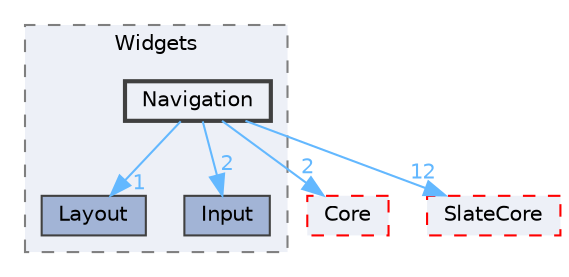 digraph "Navigation"
{
 // INTERACTIVE_SVG=YES
 // LATEX_PDF_SIZE
  bgcolor="transparent";
  edge [fontname=Helvetica,fontsize=10,labelfontname=Helvetica,labelfontsize=10];
  node [fontname=Helvetica,fontsize=10,shape=box,height=0.2,width=0.4];
  compound=true
  subgraph clusterdir_6228195a1e6fbec85444ea1bdf4c95f2 {
    graph [ bgcolor="#edf0f7", pencolor="grey50", label="Widgets", fontname=Helvetica,fontsize=10 style="filled,dashed", URL="dir_6228195a1e6fbec85444ea1bdf4c95f2.html",tooltip=""]
  dir_ac821fdfeb381a3f0ac38bd53c253f30 [label="Layout", fillcolor="#a2b4d6", color="grey25", style="filled", URL="dir_ac821fdfeb381a3f0ac38bd53c253f30.html",tooltip=""];
  dir_e5491b28d0218b60cc1cf6ea0f2ed251 [label="Input", fillcolor="#a2b4d6", color="grey25", style="filled", URL="dir_e5491b28d0218b60cc1cf6ea0f2ed251.html",tooltip=""];
  dir_6b894a13e3f2154d618c4675801f6e23 [label="Navigation", fillcolor="#edf0f7", color="grey25", style="filled,bold", URL="dir_6b894a13e3f2154d618c4675801f6e23.html",tooltip=""];
  }
  dir_0e6cddcc9caa1238c7f3774224afaa45 [label="Core", fillcolor="#edf0f7", color="red", style="filled,dashed", URL="dir_0e6cddcc9caa1238c7f3774224afaa45.html",tooltip=""];
  dir_f0f0d357c8c9eca10fb05693ae8c53b1 [label="SlateCore", fillcolor="#edf0f7", color="red", style="filled,dashed", URL="dir_f0f0d357c8c9eca10fb05693ae8c53b1.html",tooltip=""];
  dir_6b894a13e3f2154d618c4675801f6e23->dir_0e6cddcc9caa1238c7f3774224afaa45 [headlabel="2", labeldistance=1.5 headhref="dir_000684_000266.html" href="dir_000684_000266.html" color="steelblue1" fontcolor="steelblue1"];
  dir_6b894a13e3f2154d618c4675801f6e23->dir_ac821fdfeb381a3f0ac38bd53c253f30 [headlabel="1", labeldistance=1.5 headhref="dir_000684_000560.html" href="dir_000684_000560.html" color="steelblue1" fontcolor="steelblue1"];
  dir_6b894a13e3f2154d618c4675801f6e23->dir_e5491b28d0218b60cc1cf6ea0f2ed251 [headlabel="2", labeldistance=1.5 headhref="dir_000684_000491.html" href="dir_000684_000491.html" color="steelblue1" fontcolor="steelblue1"];
  dir_6b894a13e3f2154d618c4675801f6e23->dir_f0f0d357c8c9eca10fb05693ae8c53b1 [headlabel="12", labeldistance=1.5 headhref="dir_000684_001045.html" href="dir_000684_001045.html" color="steelblue1" fontcolor="steelblue1"];
}
